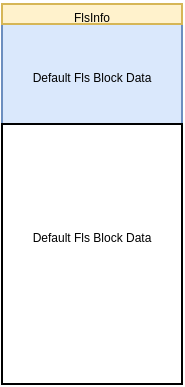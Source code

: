 <mxfile version="22.1.3" type="github">
  <diagram name="第 1 页" id="8-_o1X4CW5Anvpkq5qV0">
    <mxGraphModel dx="188" dy="120" grid="1" gridSize="10" guides="1" tooltips="1" connect="1" arrows="1" fold="1" page="1" pageScale="1" pageWidth="850" pageHeight="1100" math="0" shadow="0">
      <root>
        <mxCell id="0" />
        <mxCell id="1" parent="0" />
        <mxCell id="KvajiqOSdeMXq4DKSErc-1" value="" style="rounded=0;whiteSpace=wrap;html=1;fillColor=#dae8fc;strokeColor=#6c8ebf;" vertex="1" parent="1">
          <mxGeometry x="170" y="60" width="90" height="50" as="geometry" />
        </mxCell>
        <mxCell id="KvajiqOSdeMXq4DKSErc-2" value="" style="rounded=0;whiteSpace=wrap;html=1;" vertex="1" parent="1">
          <mxGeometry x="170" y="110" width="90" height="130" as="geometry" />
        </mxCell>
        <mxCell id="KvajiqOSdeMXq4DKSErc-4" value="" style="rounded=0;whiteSpace=wrap;html=1;fillColor=#fff2cc;strokeColor=#d6b656;" vertex="1" parent="1">
          <mxGeometry x="170" y="50" width="90" height="10" as="geometry" />
        </mxCell>
        <mxCell id="KvajiqOSdeMXq4DKSErc-6" value="&lt;font style=&quot;font-size: 6px;&quot;&gt;FlsInfo&lt;/font&gt;" style="text;html=1;strokeColor=none;fillColor=none;align=center;verticalAlign=middle;whiteSpace=wrap;rounded=0;labelBackgroundColor=none;fontColor=default;" vertex="1" parent="1">
          <mxGeometry x="200" y="50" width="30" height="10" as="geometry" />
        </mxCell>
        <mxCell id="KvajiqOSdeMXq4DKSErc-7" value="&lt;font style=&quot;font-size: 6px;&quot;&gt;Default Fls Block Data&lt;/font&gt;" style="text;html=1;strokeColor=none;fillColor=none;align=center;verticalAlign=middle;whiteSpace=wrap;rounded=0;labelBackgroundColor=none;" vertex="1" parent="1">
          <mxGeometry x="170" y="80" width="90" height="10" as="geometry" />
        </mxCell>
        <mxCell id="KvajiqOSdeMXq4DKSErc-9" value="&lt;font style=&quot;font-size: 6px;&quot;&gt;Default Fls Block Data&lt;/font&gt;" style="text;html=1;strokeColor=none;fillColor=none;align=center;verticalAlign=middle;whiteSpace=wrap;rounded=0;labelBackgroundColor=none;" vertex="1" parent="1">
          <mxGeometry x="170" y="160" width="90" height="10" as="geometry" />
        </mxCell>
      </root>
    </mxGraphModel>
  </diagram>
</mxfile>

